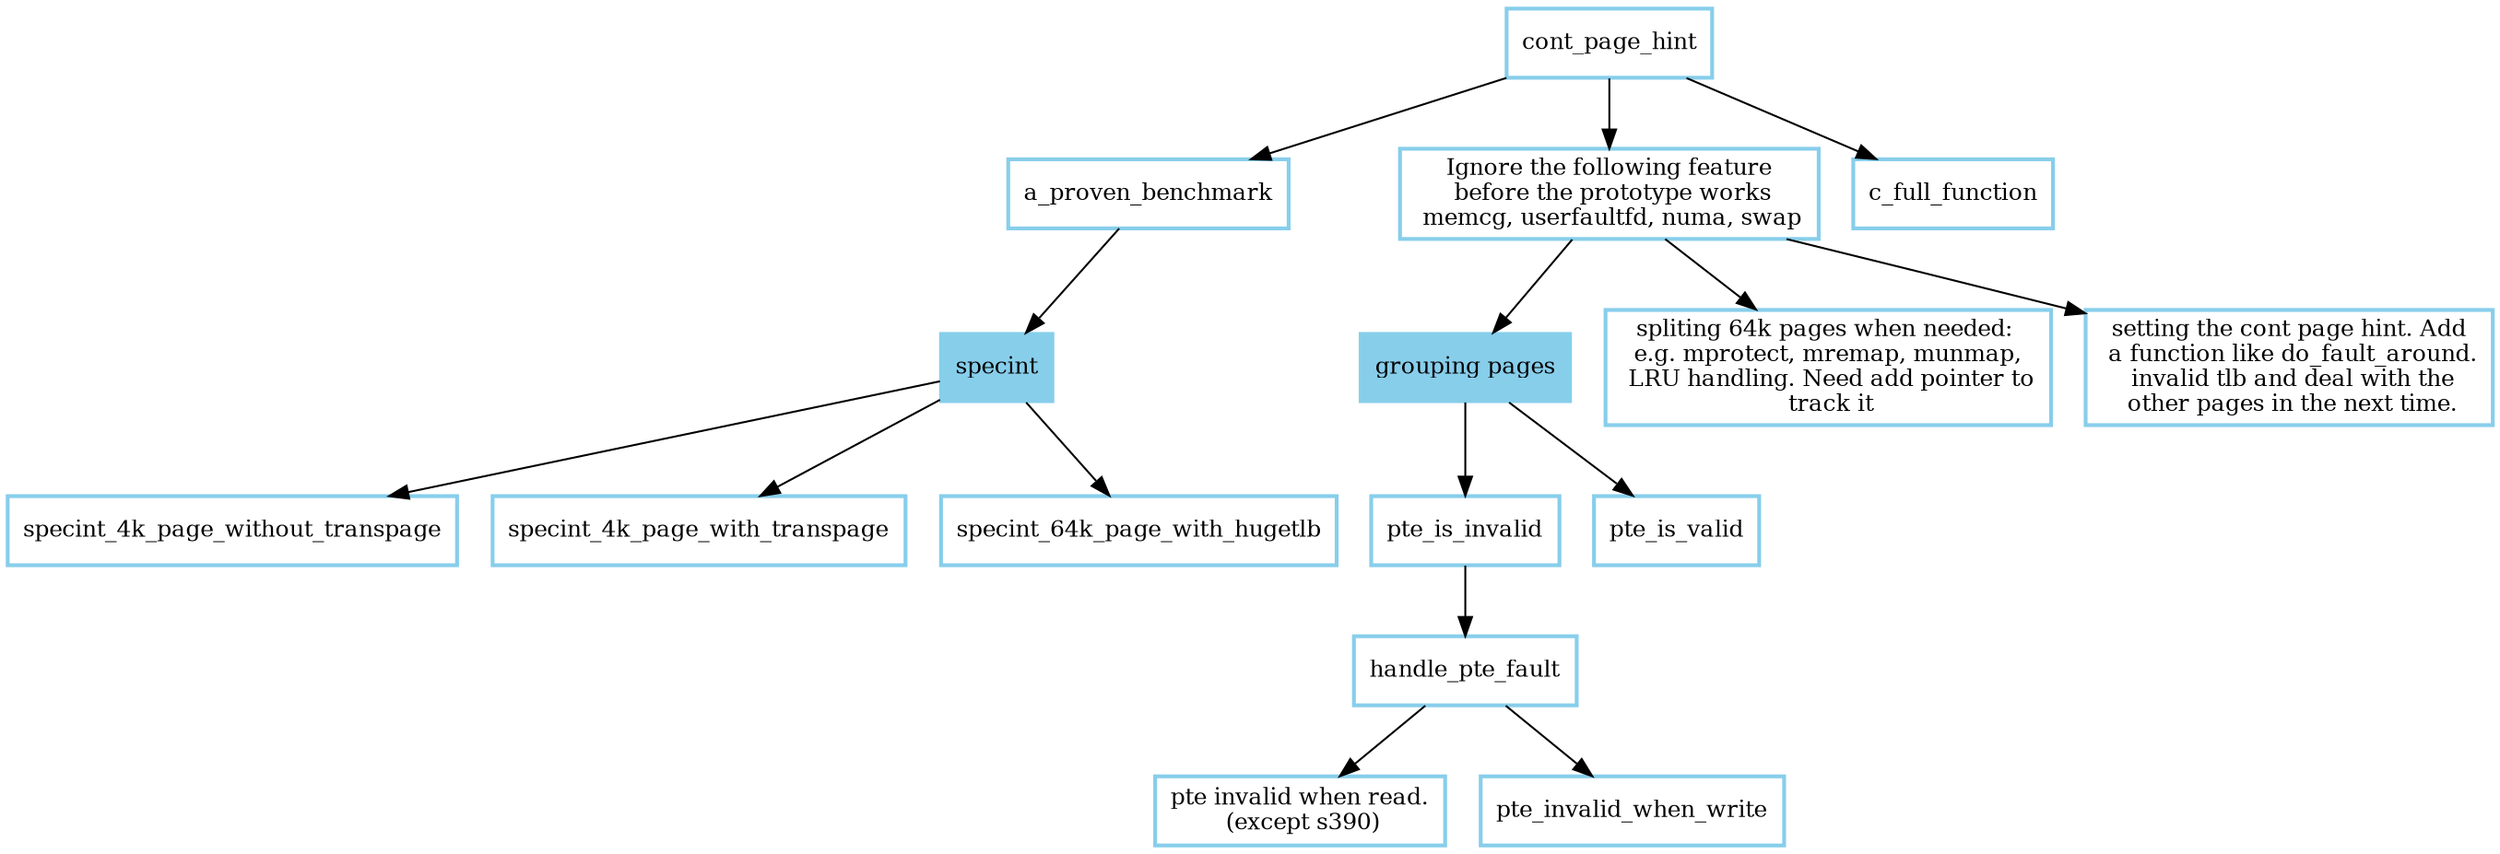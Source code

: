 //dot -Tsvg cont_page_development.dot -o cont_page_development.svg
digraph cont_page_hint{
//    rankdir = LR;
    rankdir = TB;
    fontname = "Courier";
    fontsize = 12;

//    node [ fontname = "Microsoft YaHei", fontsize = 12, shape = "record", color="skyblue", style="bold"];
//    edge [ fontname = "Microsoft YaHei", fontsize = 12 ];
    node [fontsize = 12, shape = "record", color="skyblue", style="bold"];
    edge [fontsize = 12 ];

    cont_page_hint;
    a_proven_benchmark;
    b_prototype [label = "Ignore the following feature\n\
                        before the prototype works\n\
                        memcg, userfaultfd, numa, swap"];
    c_full_function;

    //a_proven_benchmark
    subgraph a_proven_benchmark {
        specint [style="filled"];

        a_proven_benchmark -> specint;
        specint -> specint_4k_page_without_transpage;
        specint -> specint_4k_page_with_transpage;
        specint -> specint_64k_page_with_hugetlb;
    }

    //b_prototype
    subgraph ba_grouping_pages {
//        label = "";
        bgcolor="mintcream";
        ba_grouping_pages [ label = "grouping pages", style="filled"];
        pte_invalid_when_read [label = "pte invalid when read.\n\
                                        (except s390)"];

        ba_grouping_pages -> pte_is_invalid;
        ba_grouping_pages -> pte_is_valid;

        pte_is_invalid -> handle_pte_fault;

        handle_pte_fault->pte_invalid_when_read;
        handle_pte_fault->pte_invalid_when_write;

    }
    subgraph bb_spliting_64k_pages {
        bgcolor="mintcream";
        bb_spliting_64k_pages [label = "spliting 64k pages when needed: \n\
                                     e.g. mprotect, mremap, munmap, \n\
                                     LRU handling. Need add pointer to\n\
                                     track it"];
    }

    subgraph bc_set_cont_page_hint {
        bgcolor="mintcream";
        bc_set_cont_page_hint [label = "setting the cont page hint. Add\n\
                                     a function like do_fault_around.\n\
                                     invalid tlb and deal with the\n\
                                     other pages in the next time."];
    }

    cont_page_hint -> a_proven_benchmark;
    cont_page_hint -> b_prototype;
    cont_page_hint -> c_full_function;

    b_prototype -> ba_grouping_pages;
    b_prototype -> bb_spliting_64k_pages;
    b_prototype -> bc_set_cont_page_hint;
}

